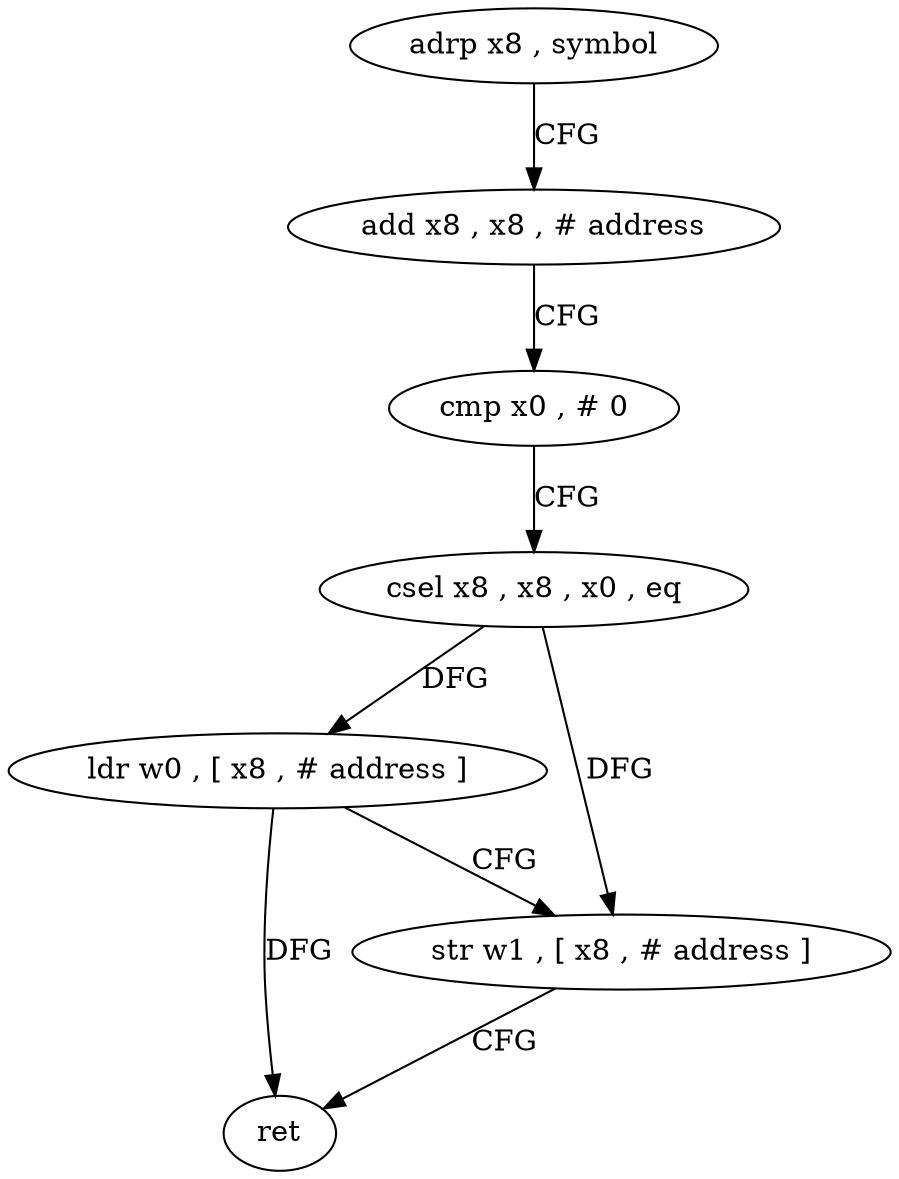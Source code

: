digraph "func" {
"4206636" [label = "adrp x8 , symbol" ]
"4206640" [label = "add x8 , x8 , # address" ]
"4206644" [label = "cmp x0 , # 0" ]
"4206648" [label = "csel x8 , x8 , x0 , eq" ]
"4206652" [label = "ldr w0 , [ x8 , # address ]" ]
"4206656" [label = "str w1 , [ x8 , # address ]" ]
"4206660" [label = "ret" ]
"4206636" -> "4206640" [ label = "CFG" ]
"4206640" -> "4206644" [ label = "CFG" ]
"4206644" -> "4206648" [ label = "CFG" ]
"4206648" -> "4206652" [ label = "DFG" ]
"4206648" -> "4206656" [ label = "DFG" ]
"4206652" -> "4206656" [ label = "CFG" ]
"4206652" -> "4206660" [ label = "DFG" ]
"4206656" -> "4206660" [ label = "CFG" ]
}
